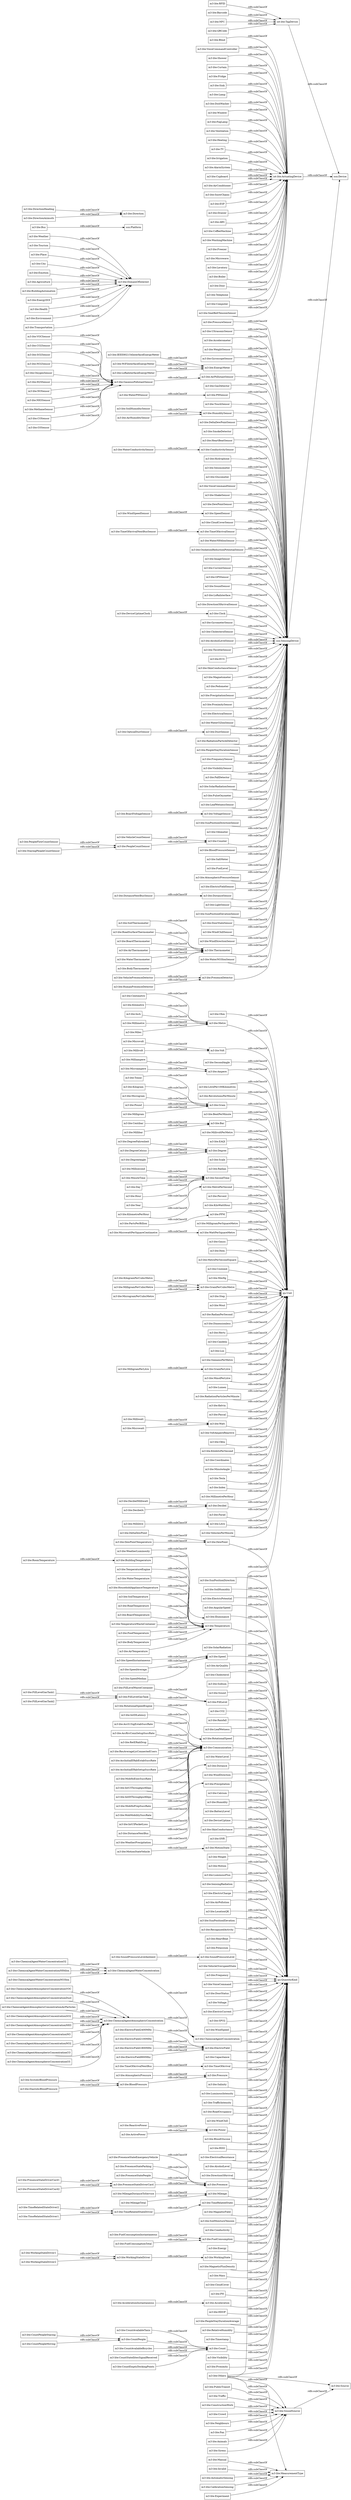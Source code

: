 digraph ar2dtool_diagram { 
rankdir=LR;
size="1000"
node [shape = rectangle, color="black"]; "m3-lite:Dimensionless" "m3-lite:DeltaDewPoint" "m3-lite:Manual" "m3-lite:KilogramPerCubicMetre" "m3-lite:Hertz" "m3-lite:LocationQK" "m3-lite:SunPositionElevation" "m3-lite:PressureSensor" "m3-lite:RecognizedActivity" "m3-lite:Candela" "m3-lite:ThrottleSensor" "m3-lite:DegreeFahrenheit" "m3-lite:Lux" "m3-lite:HeartBeat" "m3-lite:SiemensPerMetre" "m3-lite:IEEE802154InterfaceEnergyMeter" "m3-lite:Potassium" "m3-lite:ECG" "m3-lite:AlarmSystem" "m3-lite:Cupboard" "m3-lite:QRCode" "m3-lite:ChemicalAgentAtmosphericConcentrationNO" "m3-lite:Weather" "m3-lite:SkinConductanceSensor" "m3-lite:FillLevelGasTank2" "m3-lite:Millisecond" "m3-lite:GramPerLitre" "m3-lite:DewPointTemperature" "m3-lite:CountAvailableTaxis" "m3-lite:ChemicalAgentAtmosphericConcentrationNO2" "m3-lite:Microvolt" "m3-lite:SoundPressureLevel" "m3-lite:AirConditioner" "m3-lite:VehicleOverspeedState" "m3-lite:Magnetometer" "m3-lite:Frequency" "m3-lite:VoiceCommand" "m3-lite:DoorStatus" "m3-lite:PeopleCountSensor" "m3-lite:Voltage" "m3-lite:Pedometer" "m3-lite:FuelConsumptionTotal" "m3-lite:Millilitre" "m3-lite:PrecipitationSensor" "m3-lite:SO2Sensor" "m3-lite:NO2Sensor" "m3-lite:ProximitySensor" "m3-lite:ElectricalSensor" "m3-lite:WaterO2IonSensor" "m3-lite:MmolPerLitre" "m3-lite:ElectricCurrent" "m3-lite:MilligramPerCubicMetre" "m3-lite:DustSensor" "m3-lite:SPO2" "m3-lite:FillLevelGasTank1" "m3-lite:RadiationParticleDetector" "m3-lite:Tourism" "m3-lite:Lumen" "m3-lite:WindSpeed" "m3-lite:PeopleStayDurationSensor" "m3-lite:SystolicBloodPressure" "ssn:SensingDevice" "m3-lite:SnowChains" "m3-lite:ChemicalAgentConcentration" "m3-lite:WorkingStateDriver1" "m3-lite:ElectricField" "m3-lite:FrequencySensor" "m3-lite:CountPeople" "m3-lite:RadiationParticlesPerMinute" "m3-lite:GaseousPollutantSensor" "ssn:Platform" "m3-lite:Capacitance" "m3-lite:Invalid" "m3-lite:OxygenSensor" "m3-lite:TimeOfArrival" "m3-lite:Pressure" "m3-lite:VisibilitySensor" "m3-lite:Kelvin" "m3-lite:Pascal" "m3-lite:H2SSensor" "m3-lite:Salinity" "m3-lite:DecibelA" "m3-lite:SpeedInstantaneous" "m3-lite:MinuteTime" "m3-lite:FallDetector" "m3-lite:Watt" "m3-lite:LuminousIntensity" "m3-lite:SolarRadiationSensor" "m3-lite:TrafficIntensity" "m3-lite:VoltAmpereReactive" "m3-lite:AccS1SigEstabSuccRate" "m3-lite:Fan" "m3-lite:Okta" "m3-lite:HouseholdApplianceTemperature" "m3-lite:RoadOccupancy" "m3-lite:Centibar" "m3-lite:Tonne" "m3-lite:WindChill" "m3-lite:Power" "m3-lite:TimeRelatedStateDriver2" "m3-lite:Animals" "m3-lite:MilligramPerLitre" "m3-lite:PulseOxymeter" "m3-lite:DirectionHeading" "m3-lite:BloodGlucose" "m3-lite:SoilTemperature" "m3-lite:Milliampere" "m3-lite:NOSensor" "m3-lite:RSSI" "m3-lite:Place" "m3-lite:FillLevelWasteContainer" "m3-lite:MileageDistanceToService" "m3-lite:WeatherLuminosity" "m3-lite:RoadTemperature" "m3-lite:DirectionAzimuth" "m3-lite:KilobitsPerSecond" "m3-lite:Coordinates" "m3-lite:NH3Sensor" "m3-lite:ESP" "m3-lite:RFID" "m3-lite:LeafWetnessSensor" "m3-lite:MinuteAngle" "m3-lite:SoilHumiditySensor" "m3-lite:Drawer" "m3-lite:Tesla" "m3-lite:Kilogram" "m3-lite:VoltageSensor" "m3-lite:ElectricalResistance" "m3-lite:SunPositionDirectionSensor" "m3-lite:PresenceStateEmergencyVehicle" "m3-lite:Barcode" "ssn:Device" "m3-lite:AlcoholLevel" "iot-lite:TagDevice" "m3-lite:Odometer" "m3-lite:MicrowattPerSquareCentimetre" "m3-lite:Counter" "m3-lite:BloodPressureSensor" "m3-lite:SaltMeter" "m3-lite:ABS" "m3-lite:CoffeeMachine" "m3-lite:PeopleFlowCountSensor" "m3-lite:DirectionOfArrival" "m3-lite:Centimetre" "m3-lite:Presence" "m3-lite:MethaneSensor" "m3-lite:Microgram" "m3-lite:AtmosphericPressure" "m3-lite:StayingPeopleCountSensor" "m3-lite:BoardTemperature" "m3-lite:FuelLevel" "m3-lite:PresenceStateDriverCard1" "m3-lite:Mileage" "m3-lite:AccRrcConnSetupSuccRate" "m3-lite:CountPeopleStaying" "m3-lite:Index" "m3-lite:CountAvailableBicycles" "m3-lite:AtmosphericPressureSensor" "m3-lite:Sirens" "m3-lite:MillimetrePerHour" "qu:QuantityKind" "m3-lite:TimeRelatedState" "m3-lite:AirHumiditySensor" "m3-lite:SoundSource" "m3-lite:ElectricFieldSensor" "m3-lite:MagneticField" "m3-lite:Decibel" "m3-lite:SoilMoistureTension" "m3-lite:ReactivePower" "m3-lite:Milliwatt" "m3-lite:Conductivity" "m3-lite:COSensor" "m3-lite:DistanceSensor" "m3-lite:FuelConsumption" "m3-lite:City" "m3-lite:Energy" "m3-lite:RetERabDrop" "m3-lite:Farad" "m3-lite:Litre" "m3-lite:WorkingStateDriver" "m3-lite:WashingMachine" "m3-lite:KilometrePerHour" "m3-lite:PublicTransit" "m3-lite:LightSensor" "m3-lite:SunPositionElevationSensor" "m3-lite:DegreeCelsius" "m3-lite:DoorStateSensor" "m3-lite:WindChillSensor" "m3-lite:FuelConsumptionInstantaneous" "m3-lite:WindDirectionSensor" "m3-lite:Thermometer" "m3-lite:ResAverageLicConnectedUsers" "m3-lite:TimeRelatedStateDriver" "m3-lite:TemperatureWasteContainer" "m3-lite:AutomaticSensing" "m3-lite:Freezer" "m3-lite:WaterNO3IonSensor" "m3-lite:VehiclesPerMinute" "m3-lite:PresenceDetector" "m3-lite:WorkingState" "m3-lite:MagneticFluxDensity" "m3-lite:Mass" "m3-lite:CloudCover" "m3-lite:ChemicalAgentAtmosphericConcentrationCO" "m3-lite:Day" "m3-lite:Ohm" "m3-lite:Microampere" "m3-lite:Kilometre" "m3-lite:RoadSurfaceThermometer" "m3-lite:PH" "m3-lite:AccInitialERabEstabSuccRate" "m3-lite:Microwave" "m3-lite:MicrogramPerCubicMetre" "m3-lite:WaterConductivitySensor" "m3-lite:UltrasonicSensor" "m3-lite:Accelerometer" "m3-lite:Metre" "m3-lite:WeightSensor" "m3-lite:Volt" "m3-lite:SecondAngle" "m3-lite:Traffic" "m3-lite:BoardThermometer" "m3-lite:Acceleration" "m3-lite:ChemicalAgentWaterConcentrationNO3Ion" "m3-lite:Ampere" "m3-lite:Millivolt" "m3-lite:AccInitialERabSetupSuccRate" "m3-lite:RoomTemperature" "m3-lite:GyroscopeSensor" "m3-lite:HDOP" "m3-lite:PeopleStayDurationAverage" "m3-lite:Emotion" "m3-lite:DecibelMilliwatt" "iot-lite:ActuatingDevice" "m3-lite:RelativeHumidity" "m3-lite:FoodTemperature" "m3-lite:Timestamp" "m3-lite:LitrePer100Kilometres" "m3-lite:Count" "m3-lite:RevolutionsPerMinute" "m3-lite:EnergyMeter" "m3-lite:AirPollutantSensor" "m3-lite:Visibility" "m3-lite:Proximity" "m3-lite:GasDetector" "m3-lite:Gram" "m3-lite:BeatPerMinute" "m3-lite:ActivePower" "m3-lite:Microwatt" "m3-lite:MileageTotal" "m3-lite:Bar" "m3-lite:SpeedAverage" "m3-lite:TimeRelatedStateDriver1" "m3-lite:PHSensor" "m3-lite:HumanPresenceDetector" "m3-lite:MillivoltPerMetre" "m3-lite:TouchSensor" "m3-lite:AirThermometer" "m3-lite:EAQI" "m3-lite:Agriculture" "m3-lite:Lavatory" "m3-lite:HumiditySensor" "m3-lite:DewPoint" "m3-lite:Degree" "m3-lite:MobHoExecSuccRate" "m3-lite:ChemicalAgentAtmosphericConcentrationO3" "m3-lite:Inch" "m3-lite:VehiclePresenceDetector" "m3-lite:Scale" "m3-lite:Radian" "m3-lite:SunPositionDirection" "m3-lite:SoilHumidity" "m3-lite:ElectricPotential" "m3-lite:AngularSpeed" "m3-lite:BloodPressure" "m3-lite:O3Sensor" "m3-lite:Illuminance" "m3-lite:DeltaDewPointSensor" "m3-lite:DistanceNextBusSensor" "m3-lite:Temperature" "m3-lite:IntUlThroughputKbps" "m3-lite:Hour" "m3-lite:BuildingAutomation" "m3-lite:Bus" "m3-lite:ChemicalAgentAtmosphericConcentrationVOC" "m3-lite:SolarRadiation" "m3-lite:BodyTemperature" "m3-lite:Speed" "m3-lite:MotionStateVehicle" "m3-lite:TimeOfArrivalNextBus" "m3-lite:SecondTime" "m3-lite:ElectricField900Mhz" "m3-lite:AirQuality" "m3-lite:CountStatellitesSignalReceived" "m3-lite:Cholesterol" "m3-lite:PartsPerBillion" "m3-lite:WorkingStateDriver2" "m3-lite:OpticalDustSensor" "m3-lite:Boiler" "m3-lite:CountEmptyDockingPoints" "m3-lite:MetrePerSecond" "m3-lite:AirTemperature" "m3-lite:SmokeDetector" "m3-lite:DistanceNextBus" "m3-lite:Year" "m3-lite:ChemicalAgentAtmosphericConcentrationDust" "m3-lite:Pound" "m3-lite:NFC" "m3-lite:PresenceStateParking" "m3-lite:DiastolicBloodPressure" "m3-lite:EnergyDOI" "m3-lite:Sodium" "m3-lite:Door" "m3-lite:ChemicalAgentAtmosphericConcentrationAirParticles" "m3-lite:Sound" "m3-lite:BuildingTemperature" "m3-lite:FillLevel" "m3-lite:Percent" "m3-lite:Milligram" "m3-lite:ChemicalAgentAtmosphericConcentration" "m3-lite:CalibrationSensing" "m3-lite:CO2" "m3-lite:ChemicalAgentWaterConcentrationO2" "m3-lite:ConstructionWork" "m3-lite:Rainfall" "m3-lite:WaterThermometer" "m3-lite:Telephone" "m3-lite:Health" "m3-lite:Millimetre" "m3-lite:KiloWattHour" "m3-lite:LeafWetness" "m3-lite:HeartBeatSensor" "m3-lite:Miles" "m3-lite:Computer" "m3-lite:WiFiInterfaceEnergyMeter" "m3-lite:WeatherPrecipitation" "m3-lite:SpeedMedian" "m3-lite:Millibar" "m3-lite:ConductivitySensor" "m3-lite:SoundPressureLevelAmbient" "m3-lite:RotationalSpeed" "m3-lite:PPM" "m3-lite:Communication" "m3-lite:WaterLevel" "m3-lite:Distance" "m3-lite:Hydrophone" "m3-lite:Seismometer" "m3-lite:DeviceUptimeClock" "m3-lite:IntDlThroughputKbps" "m3-lite:WindDirection" "m3-lite:SeatBeltTensionSensor" "m3-lite:MilligramPerSquareMetre" "m3-lite:ElectricField2400MHz" "m3-lite:Blind" "m3-lite:Precipitation" "m3-lite:VoiceCommandController" "m3-lite:Experiment" "m3-lite:PresenceStatePeople" "m3-lite:WattPerSquareMetre" "m3-lite:Crowd" "m3-lite:Glucometer" "m3-lite:Environment" "m3-lite:Shower" "m3-lite:CountPeopleMoving" "m3-lite:Curtain" "m3-lite:ChemicalAgentAtmosphericConcentrationSO2" "m3-lite:ElectricField2100MHz" "m3-lite:Calcium" "m3-lite:WaterPHSensor" "m3-lite:VoiceCommandSensor" "m3-lite:DomainOfInterest" "m3-lite:ShakeSensor" "m3-lite:Gauss" "m3-lite:Fridge" "m3-lite:DewPointSensor" "m3-lite:Item" "m3-lite:AccelerationInstantaneous" "m3-lite:SpeedSensor" "m3-lite:DegreeAngle" "m3-lite:CloudCoverSensor" "m3-lite:Humidity" "m3-lite:WindSpeedSensor" "m3-lite:Sink" "m3-lite:MetrePerSecondSquare" "m3-lite:Neighbours" "m3-lite:Coulomb" "m3-lite:MeasurementType" "m3-lite:MobHoPrepSuccRate" "m3-lite:Direction" "m3-lite:TimeOfArrivalSensor" "m3-lite:MobMobilitySuccRate" "m3-lite:VehicleCountSensor" "m3-lite:BatteryLevel" "m3-lite:Lamp" "m3-lite:BodyThermometer" "m3-lite:IntUlPacketLoss" "m3-lite:SoilThermometer" "m3-lite:DishWasher" "m3-lite:PresenceStateDriverCard2" "m3-lite:DeviceUptime" "m3-lite:WaterNH4IonSensor" "m3-lite:ChemicalAgentAtmosphericConcentrationNH3" "m3-lite:SkinConductance" "m3-lite:TimeOfArrivalNextBusSensor" "m3-lite:Window" "m3-lite:OxidationReductionPotentialSensor" "m3-lite:ImageSensor" "m3-lite:VOCSensor" "m3-lite:CurrentSensor" "m3-lite:ChemicalAgentWaterConcentration" "m3-lite:FogLamp" "m3-lite:Transportation" "qu:Unit" "m3-lite:SNR" "m3-lite:MotionState" "m3-lite:GPSSensor" "m3-lite:Ventilation" "m3-lite:Weight" "m3-lite:MmHg" "m3-lite:Heating" "m3-lite:IntDlLatency" "m3-lite:BoardVoltageSensor" "m3-lite:Source" "m3-lite:ChemicalAgentWaterConcentrationNH4Ion" "m3-lite:Others" "m3-lite:GramPerCubicMetre" "m3-lite:SoundSensor" "m3-lite:LoRaInterface" "m3-lite:DirectionOfArrivalSensor" "m3-lite:Motion" "m3-lite:Clock" "m3-lite:LuminousFlux" "m3-lite:Step" "m3-lite:IonisingRadiation" "m3-lite:CO2Sensor" "m3-lite:ElectricField1800MHz" "m3-lite:Wout" "m3-lite:RotationalSpeedEngine" "m3-lite:TemperatureEngine" "m3-lite:PresenceStateDriverCard" "m3-lite:RadianPerSecond" "m3-lite:ElectricCharge" "m3-lite:GyrometerSensor" "m3-lite:CholesterolSensor" "m3-lite:AirPollution" "m3-lite:TV" "m3-lite:AlcoholLevelSensor" "m3-lite:LoRaInterfaceEnergyMeter" "m3-lite:WaterTemperature" "m3-lite:Irrigation" "m3-lite:FillLevelGasTank" ; /*classes style*/
	"m3-lite:Microgram" -> "m3-lite:Gram" [ label = "rdfs:subClassOf" ];
	"m3-lite:RSSI" -> "qu:QuantityKind" [ label = "rdfs:subClassOf" ];
	"m3-lite:Index" -> "qu:Unit" [ label = "rdfs:subClassOf" ];
	"m3-lite:CountPeople" -> "m3-lite:Count" [ label = "rdfs:subClassOf" ];
	"m3-lite:DecibelMilliwatt" -> "m3-lite:Decibel" [ label = "rdfs:subClassOf" ];
	"m3-lite:RoadOccupancy" -> "qu:QuantityKind" [ label = "rdfs:subClassOf" ];
	"m3-lite:PresenceStateParking" -> "m3-lite:Presence" [ label = "rdfs:subClassOf" ];
	"m3-lite:SecondTime" -> "qu:Unit" [ label = "rdfs:subClassOf" ];
	"m3-lite:ElectricCurrent" -> "qu:QuantityKind" [ label = "rdfs:subClassOf" ];
	"m3-lite:FillLevel" -> "qu:QuantityKind" [ label = "rdfs:subClassOf" ];
	"m3-lite:MinuteTime" -> "m3-lite:SecondTime" [ label = "rdfs:subClassOf" ];
	"m3-lite:SunPositionDirectionSensor" -> "ssn:SensingDevice" [ label = "rdfs:subClassOf" ];
	"m3-lite:KilogramPerCubicMetre" -> "m3-lite:GramPerCubicMetre" [ label = "rdfs:subClassOf" ];
	"m3-lite:FoodTemperature" -> "m3-lite:Temperature" [ label = "rdfs:subClassOf" ];
	"m3-lite:Scale" -> "qu:Unit" [ label = "rdfs:subClassOf" ];
	"m3-lite:TimeRelatedStateDriver1" -> "m3-lite:TimeRelatedStateDriver" [ label = "rdfs:subClassOf" ];
	"m3-lite:DistanceNextBus" -> "m3-lite:Distance" [ label = "rdfs:subClassOf" ];
	"m3-lite:GyroscopeSensor" -> "ssn:SensingDevice" [ label = "rdfs:subClassOf" ];
	"m3-lite:PresenceStateEmergencyVehicle" -> "m3-lite:Presence" [ label = "rdfs:subClassOf" ];
	"m3-lite:MmHg" -> "qu:Unit" [ label = "rdfs:subClassOf" ];
	"m3-lite:PeopleFlowCountSensor" -> "m3-lite:PeopleCountSensor" [ label = "rdfs:subClassOf" ];
	"m3-lite:Microwave" -> "iot-lite:ActuatingDevice" [ label = "rdfs:subClassOf" ];
	"m3-lite:Environment" -> "m3-lite:DomainOfInterest" [ label = "rdfs:subClassOf" ];
	"m3-lite:Telephone" -> "iot-lite:ActuatingDevice" [ label = "rdfs:subClassOf" ];
	"m3-lite:LoRaInterfaceEnergyMeter" -> "m3-lite:EnergyMeter" [ label = "rdfs:subClassOf" ];
	"m3-lite:ChemicalAgentWaterConcentration" -> "m3-lite:ChemicalAgentConcentration" [ label = "rdfs:subClassOf" ];
	"m3-lite:VoiceCommandSensor" -> "ssn:SensingDevice" [ label = "rdfs:subClassOf" ];
	"m3-lite:TimeRelatedStateDriver" -> "m3-lite:TimeRelatedState" [ label = "rdfs:subClassOf" ];
	"m3-lite:Cupboard" -> "iot-lite:ActuatingDevice" [ label = "rdfs:subClassOf" ];
	"m3-lite:WindChill" -> "qu:QuantityKind" [ label = "rdfs:subClassOf" ];
	"m3-lite:MilligramPerSquareMetre" -> "qu:Unit" [ label = "rdfs:subClassOf" ];
	"m3-lite:Blind" -> "iot-lite:ActuatingDevice" [ label = "rdfs:subClassOf" ];
	"m3-lite:ChemicalAgentWaterConcentrationO2" -> "m3-lite:ChemicalAgentWaterConcentration" [ label = "rdfs:subClassOf" ];
	"m3-lite:TemperatureWasteContainer" -> "m3-lite:Temperature" [ label = "rdfs:subClassOf" ];
	"m3-lite:Sodium" -> "qu:QuantityKind" [ label = "rdfs:subClassOf" ];
	"m3-lite:LocationQK" -> "qu:QuantityKind" [ label = "rdfs:subClassOf" ];
	"m3-lite:CalibrationSensing" -> "m3-lite:MeasurementType" [ label = "rdfs:subClassOf" ];
	"m3-lite:Percent" -> "qu:Unit" [ label = "rdfs:subClassOf" ];
	"m3-lite:Barcode" -> "iot-lite:TagDevice" [ label = "rdfs:subClassOf" ];
	"m3-lite:Degree" -> "qu:Unit" [ label = "rdfs:subClassOf" ];
	"m3-lite:CountEmptyDockingPoints" -> "m3-lite:Count" [ label = "rdfs:subClassOf" ];
	"m3-lite:Boiler" -> "iot-lite:ActuatingDevice" [ label = "rdfs:subClassOf" ];
	"m3-lite:TouchSensor" -> "ssn:SensingDevice" [ label = "rdfs:subClassOf" ];
	"m3-lite:SpeedMedian" -> "m3-lite:Speed" [ label = "rdfs:subClassOf" ];
	"m3-lite:Decibel" -> "qu:Unit" [ label = "rdfs:subClassOf" ];
	"m3-lite:ActivePower" -> "m3-lite:Power" [ label = "rdfs:subClassOf" ];
	"m3-lite:Hydrophone" -> "ssn:SensingDevice" [ label = "rdfs:subClassOf" ];
	"m3-lite:RadianPerSecond" -> "qu:Unit" [ label = "rdfs:subClassOf" ];
	"m3-lite:Coordinates" -> "qu:Unit" [ label = "rdfs:subClassOf" ];
	"m3-lite:AlcoholLevelSensor" -> "ssn:SensingDevice" [ label = "rdfs:subClassOf" ];
	"m3-lite:ChemicalAgentAtmosphericConcentrationNO" -> "m3-lite:ChemicalAgentAtmosphericConcentration" [ label = "rdfs:subClassOf" ];
	"m3-lite:DoorStateSensor" -> "ssn:SensingDevice" [ label = "rdfs:subClassOf" ];
	"m3-lite:CloudCoverSensor" -> "ssn:SensingDevice" [ label = "rdfs:subClassOf" ];
	"iot-lite:TagDevice" -> "ssn:Device" [ label = "rdfs:subClassOf" ];
	"m3-lite:Tourism" -> "m3-lite:DomainOfInterest" [ label = "rdfs:subClassOf" ];
	"m3-lite:Visibility" -> "qu:QuantityKind" [ label = "rdfs:subClassOf" ];
	"m3-lite:CholesterolSensor" -> "ssn:SensingDevice" [ label = "rdfs:subClassOf" ];
	"m3-lite:ElectricField2100MHz" -> "m3-lite:ElectricField" [ label = "rdfs:subClassOf" ];
	"m3-lite:LeafWetnessSensor" -> "ssn:SensingDevice" [ label = "rdfs:subClassOf" ];
	"m3-lite:Dimensionless" -> "qu:Unit" [ label = "rdfs:subClassOf" ];
	"m3-lite:MetrePerSecond" -> "qu:Unit" [ label = "rdfs:subClassOf" ];
	"m3-lite:Tesla" -> "qu:Unit" [ label = "rdfs:subClassOf" ];
	"m3-lite:Salinity" -> "qu:QuantityKind" [ label = "rdfs:subClassOf" ];
	"m3-lite:Milligram" -> "m3-lite:Gram" [ label = "rdfs:subClassOf" ];
	"m3-lite:LeafWetness" -> "qu:QuantityKind" [ label = "rdfs:subClassOf" ];
	"m3-lite:Potassium" -> "qu:QuantityKind" [ label = "rdfs:subClassOf" ];
	"m3-lite:VisibilitySensor" -> "ssn:SensingDevice" [ label = "rdfs:subClassOf" ];
	"m3-lite:PHSensor" -> "ssn:SensingDevice" [ label = "rdfs:subClassOf" ];
	"m3-lite:Power" -> "qu:QuantityKind" [ label = "rdfs:subClassOf" ];
	"m3-lite:ElectricalResistance" -> "qu:QuantityKind" [ label = "rdfs:subClassOf" ];
	"m3-lite:Shower" -> "iot-lite:ActuatingDevice" [ label = "rdfs:subClassOf" ];
	"m3-lite:Hertz" -> "qu:Unit" [ label = "rdfs:subClassOf" ];
	"m3-lite:GPSSensor" -> "ssn:SensingDevice" [ label = "rdfs:subClassOf" ];
	"m3-lite:Ventilation" -> "iot-lite:ActuatingDevice" [ label = "rdfs:subClassOf" ];
	"m3-lite:EnergyMeter" -> "ssn:SensingDevice" [ label = "rdfs:subClassOf" ];
	"m3-lite:HumanPresenceDetector" -> "m3-lite:PresenceDetector" [ label = "rdfs:subClassOf" ];
	"m3-lite:RevolutionsPerMinute" -> "qu:Unit" [ label = "rdfs:subClassOf" ];
	"m3-lite:SnowChains" -> "iot-lite:ActuatingDevice" [ label = "rdfs:subClassOf" ];
	"m3-lite:PresenceStateDriverCard" -> "m3-lite:Presence" [ label = "rdfs:subClassOf" ];
	"m3-lite:CountPeopleMoving" -> "m3-lite:CountPeople" [ label = "rdfs:subClassOf" ];
	"m3-lite:PresenceStateDriverCard2" -> "m3-lite:PresenceStateDriverCard" [ label = "rdfs:subClassOf" ];
	"m3-lite:AccelerationInstantaneous" -> "m3-lite:Acceleration" [ label = "rdfs:subClassOf" ];
	"m3-lite:WindDirectionSensor" -> "ssn:SensingDevice" [ label = "rdfs:subClassOf" ];
	"m3-lite:CurrentSensor" -> "ssn:SensingDevice" [ label = "rdfs:subClassOf" ];
	"m3-lite:Count" -> "qu:QuantityKind" [ label = "rdfs:subClassOf" ];
	"m3-lite:Inch" -> "m3-lite:Metre" [ label = "rdfs:subClassOf" ];
	"m3-lite:CO2" -> "qu:QuantityKind" [ label = "rdfs:subClassOf" ];
	"m3-lite:FillLevelGasTank" -> "m3-lite:FillLevel" [ label = "rdfs:subClassOf" ];
	"m3-lite:WorkingStateDriver" -> "m3-lite:WorkingState" [ label = "rdfs:subClassOf" ];
	"m3-lite:TimeRelatedStateDriver2" -> "m3-lite:TimeRelatedStateDriver" [ label = "rdfs:subClassOf" ];
	"m3-lite:VoltAmpereReactive" -> "qu:Unit" [ label = "rdfs:subClassOf" ];
	"m3-lite:Kelvin" -> "qu:Unit" [ label = "rdfs:subClassOf" ];
	"m3-lite:Pedometer" -> "ssn:SensingDevice" [ label = "rdfs:subClassOf" ];
	"m3-lite:ECG" -> "ssn:SensingDevice" [ label = "rdfs:subClassOf" ];
	"m3-lite:TimeOfArrival" -> "qu:QuantityKind" [ label = "rdfs:subClassOf" ];
	"m3-lite:COSensor" -> "m3-lite:GaseousPollutantSensor" [ label = "rdfs:subClassOf" ];
	"m3-lite:VoltageSensor" -> "ssn:SensingDevice" [ label = "rdfs:subClassOf" ];
	"m3-lite:Pascal" -> "qu:Unit" [ label = "rdfs:subClassOf" ];
	"m3-lite:PeopleStayDurationAverage" -> "qu:QuantityKind" [ label = "rdfs:subClassOf" ];
	"m3-lite:MobHoPrepSuccRate" -> "m3-lite:Communication" [ label = "rdfs:subClassOf" ];
	"m3-lite:Voltage" -> "qu:QuantityKind" [ label = "rdfs:subClassOf" ];
	"m3-lite:SPO2" -> "qu:QuantityKind" [ label = "rdfs:subClassOf" ];
	"m3-lite:CountPeopleStaying" -> "m3-lite:CountPeople" [ label = "rdfs:subClassOf" ];
	"m3-lite:TimeOfArrivalNextBus" -> "m3-lite:TimeOfArrival" [ label = "rdfs:subClassOf" ];
	"m3-lite:DewPointSensor" -> "ssn:SensingDevice" [ label = "rdfs:subClassOf" ];
	"m3-lite:Pressure" -> "qu:QuantityKind" [ label = "rdfs:subClassOf" ];
	"m3-lite:Crowd" -> "m3-lite:SoundSource" [ label = "rdfs:subClassOf" ];
	"m3-lite:Precipitation" -> "qu:QuantityKind" [ label = "rdfs:subClassOf" ];
	"m3-lite:AutomaticSensing" -> "m3-lite:MeasurementType" [ label = "rdfs:subClassOf" ];
	"m3-lite:AccS1SigEstabSuccRate" -> "m3-lite:Communication" [ label = "rdfs:subClassOf" ];
	"m3-lite:Ampere" -> "qu:Unit" [ label = "rdfs:subClassOf" ];
	"m3-lite:Millivolt" -> "m3-lite:Volt" [ label = "rdfs:subClassOf" ];
	"m3-lite:Bar" -> "qu:Unit" [ label = "rdfs:subClassOf" ];
	"m3-lite:VoiceCommand" -> "qu:QuantityKind" [ label = "rdfs:subClassOf" ];
	"m3-lite:DegreeFahrenheit" -> "m3-lite:Degree" [ label = "rdfs:subClassOf" ];
	"m3-lite:Accelerometer" -> "ssn:SensingDevice" [ label = "rdfs:subClassOf" ];
	"m3-lite:PPM" -> "qu:Unit" [ label = "rdfs:subClassOf" ];
	"m3-lite:FillLevelGasTank1" -> "m3-lite:FillLevelGasTank" [ label = "rdfs:subClassOf" ];
	"m3-lite:MillimetrePerHour" -> "qu:Unit" [ label = "rdfs:subClassOf" ];
	"m3-lite:LitrePer100Kilometres" -> "qu:Unit" [ label = "rdfs:subClassOf" ];
	"m3-lite:Sirens" -> "m3-lite:SoundSource" [ label = "rdfs:subClassOf" ];
	"m3-lite:Lamp" -> "iot-lite:ActuatingDevice" [ label = "rdfs:subClassOf" ];
	"m3-lite:LoRaInterface" -> "ssn:SensingDevice" [ label = "rdfs:subClassOf" ];
	"m3-lite:RelativeHumidity" -> "qu:QuantityKind" [ label = "rdfs:subClassOf" ];
	"m3-lite:EnergyDOI" -> "m3-lite:DomainOfInterest" [ label = "rdfs:subClassOf" ];
	"m3-lite:BloodPressureSensor" -> "ssn:SensingDevice" [ label = "rdfs:subClassOf" ];
	"m3-lite:Candela" -> "qu:Unit" [ label = "rdfs:subClassOf" ];
	"m3-lite:Frequency" -> "qu:QuantityKind" [ label = "rdfs:subClassOf" ];
	"m3-lite:SpeedAverage" -> "m3-lite:Speed" [ label = "rdfs:subClassOf" ];
	"m3-lite:VehicleOverspeedState" -> "qu:QuantityKind" [ label = "rdfs:subClassOf" ];
	"m3-lite:QRCode" -> "iot-lite:TagDevice" [ label = "rdfs:subClassOf" ];
	"m3-lite:ChemicalAgentAtmosphericConcentrationNH3" -> "m3-lite:ChemicalAgentAtmosphericConcentration" [ label = "rdfs:subClassOf" ];
	"m3-lite:DegreeAngle" -> "m3-lite:Degree" [ label = "rdfs:subClassOf" ];
	"m3-lite:KiloWattHour" -> "qu:Unit" [ label = "rdfs:subClassOf" ];
	"m3-lite:MagneticField" -> "qu:QuantityKind" [ label = "rdfs:subClassOf" ];
	"m3-lite:CloudCover" -> "qu:QuantityKind" [ label = "rdfs:subClassOf" ];
	"m3-lite:AlarmSystem" -> "iot-lite:ActuatingDevice" [ label = "rdfs:subClassOf" ];
	"m3-lite:ElectricFieldSensor" -> "ssn:SensingDevice" [ label = "rdfs:subClassOf" ];
	"m3-lite:VehiclePresenceDetector" -> "m3-lite:PresenceDetector" [ label = "rdfs:subClassOf" ];
	"m3-lite:FillLevelWasteContainer" -> "m3-lite:FillLevel" [ label = "rdfs:subClassOf" ];
	"m3-lite:UltrasonicSensor" -> "ssn:SensingDevice" [ label = "rdfs:subClassOf" ];
	"m3-lite:Neighbours" -> "m3-lite:SoundSource" [ label = "rdfs:subClassOf" ];
	"m3-lite:PresenceDetector" -> "ssn:SensingDevice" [ label = "rdfs:subClassOf" ];
	"m3-lite:Window" -> "iot-lite:ActuatingDevice" [ label = "rdfs:subClassOf" ];
	"m3-lite:AirHumiditySensor" -> "m3-lite:HumiditySensor" [ label = "rdfs:subClassOf" ];
	"m3-lite:AlcoholLevel" -> "qu:QuantityKind" [ label = "rdfs:subClassOf" ];
	"m3-lite:Glucometer" -> "ssn:SensingDevice" [ label = "rdfs:subClassOf" ];
	"m3-lite:Place" -> "m3-lite:DomainOfInterest" [ label = "rdfs:subClassOf" ];
	"m3-lite:Milliwatt" -> "m3-lite:Watt" [ label = "rdfs:subClassOf" ];
	"m3-lite:Clock" -> "ssn:SensingDevice" [ label = "rdfs:subClassOf" ];
	"m3-lite:SoundSource" -> "m3-lite:Source" [ label = "rdfs:subClassOf" ];
	"m3-lite:FuelConsumption" -> "qu:QuantityKind" [ label = "rdfs:subClassOf" ];
	"m3-lite:BoardVoltageSensor" -> "m3-lite:VoltageSensor" [ label = "rdfs:subClassOf" ];
	"m3-lite:AngularSpeed" -> "qu:QuantityKind" [ label = "rdfs:subClassOf" ];
	"m3-lite:IntDlThroughputKbps" -> "m3-lite:Communication" [ label = "rdfs:subClassOf" ];
	"m3-lite:SeatBeltTensionSensor" -> "iot-lite:ActuatingDevice" [ label = "rdfs:subClassOf" ];
	"m3-lite:ChemicalAgentAtmosphericConcentrationDust" -> "m3-lite:ChemicalAgentAtmosphericConcentration" [ label = "rdfs:subClassOf" ];
	"m3-lite:WorkingStateDriver1" -> "m3-lite:WorkingStateDriver" [ label = "rdfs:subClassOf" ];
	"m3-lite:BatteryLevel" -> "qu:QuantityKind" [ label = "rdfs:subClassOf" ];
	"m3-lite:Microvolt" -> "m3-lite:Volt" [ label = "rdfs:subClassOf" ];
	"m3-lite:Speed" -> "qu:QuantityKind" [ label = "rdfs:subClassOf" ];
	"m3-lite:VehicleCountSensor" -> "m3-lite:Counter" [ label = "rdfs:subClassOf" ];
	"m3-lite:Lux" -> "qu:Unit" [ label = "rdfs:subClassOf" ];
	"m3-lite:MotionState" -> "qu:QuantityKind" [ label = "rdfs:subClassOf" ];
	"m3-lite:DirectionHeading" -> "m3-lite:Direction" [ label = "rdfs:subClassOf" ];
	"m3-lite:TimeOfArrivalSensor" -> "ssn:SensingDevice" [ label = "rdfs:subClassOf" ];
	"m3-lite:Lumen" -> "qu:Unit" [ label = "rdfs:subClassOf" ];
	"m3-lite:GramPerCubicMetre" -> "qu:Unit" [ label = "rdfs:subClassOf" ];
	"m3-lite:OxygenSensor" -> "m3-lite:GaseousPollutantSensor" [ label = "rdfs:subClassOf" ];
	"m3-lite:Millimetre" -> "m3-lite:Metre" [ label = "rdfs:subClassOf" ];
	"m3-lite:DeviceUptimeClock" -> "m3-lite:Clock" [ label = "rdfs:subClassOf" ];
	"m3-lite:Pound" -> "m3-lite:Gram" [ label = "rdfs:subClassOf" ];
	"m3-lite:CountAvailableBicycles" -> "m3-lite:Count" [ label = "rdfs:subClassOf" ];
	"m3-lite:MileageTotal" -> "m3-lite:Mileage" [ label = "rdfs:subClassOf" ];
	"m3-lite:Others" -> "m3-lite:Source" [ label = "rdfs:subClassOf" ];
	"m3-lite:Others" -> "m3-lite:SoundSource" [ label = "rdfs:subClassOf" ];
	"m3-lite:Others" -> "m3-lite:MeasurementType" [ label = "rdfs:subClassOf" ];
	"m3-lite:Others" -> "qu:Unit" [ label = "rdfs:subClassOf" ];
	"m3-lite:Others" -> "qu:QuantityKind" [ label = "rdfs:subClassOf" ];
	"m3-lite:SO2Sensor" -> "m3-lite:GaseousPollutantSensor" [ label = "rdfs:subClassOf" ];
	"m3-lite:SpeedSensor" -> "ssn:SensingDevice" [ label = "rdfs:subClassOf" ];
	"m3-lite:WeatherPrecipitation" -> "m3-lite:Precipitation" [ label = "rdfs:subClassOf" ];
	"m3-lite:NO2Sensor" -> "m3-lite:GaseousPollutantSensor" [ label = "rdfs:subClassOf" ];
	"m3-lite:Curtain" -> "iot-lite:ActuatingDevice" [ label = "rdfs:subClassOf" ];
	"m3-lite:NOSensor" -> "m3-lite:GaseousPollutantSensor" [ label = "rdfs:subClassOf" ];
	"m3-lite:RoadSurfaceThermometer" -> "m3-lite:Thermometer" [ label = "rdfs:subClassOf" ];
	"m3-lite:Kilometre" -> "m3-lite:Metre" [ label = "rdfs:subClassOf" ];
	"m3-lite:LightSensor" -> "ssn:SensingDevice" [ label = "rdfs:subClassOf" ];
	"m3-lite:IntUlThroughputKbps" -> "m3-lite:Communication" [ label = "rdfs:subClassOf" ];
	"m3-lite:Gram" -> "qu:Unit" [ label = "rdfs:subClassOf" ];
	"m3-lite:MobMobilitySuccRate" -> "m3-lite:Communication" [ label = "rdfs:subClassOf" ];
	"m3-lite:RadiationParticlesPerMinute" -> "qu:Unit" [ label = "rdfs:subClassOf" ];
	"m3-lite:Centibar" -> "m3-lite:Bar" [ label = "rdfs:subClassOf" ];
	"m3-lite:EAQI" -> "qu:Unit" [ label = "rdfs:subClassOf" ];
	"m3-lite:ABS" -> "iot-lite:ActuatingDevice" [ label = "rdfs:subClassOf" ];
	"m3-lite:WaterO2IonSensor" -> "ssn:SensingDevice" [ label = "rdfs:subClassOf" ];
	"m3-lite:FillLevelGasTank2" -> "m3-lite:FillLevelGasTank" [ label = "rdfs:subClassOf" ];
	"m3-lite:Microwatt" -> "m3-lite:Watt" [ label = "rdfs:subClassOf" ];
	"m3-lite:ReactivePower" -> "m3-lite:Power" [ label = "rdfs:subClassOf" ];
	"m3-lite:RetERabDrop" -> "m3-lite:Communication" [ label = "rdfs:subClassOf" ];
	"m3-lite:TimeOfArrivalNextBusSensor" -> "m3-lite:TimeOfArrivalSensor" [ label = "rdfs:subClassOf" ];
	"m3-lite:Motion" -> "qu:QuantityKind" [ label = "rdfs:subClassOf" ];
	"m3-lite:ChemicalAgentAtmosphericConcentrationVOC" -> "m3-lite:ChemicalAgentAtmosphericConcentration" [ label = "rdfs:subClassOf" ];
	"m3-lite:VehiclesPerMinute" -> "qu:Unit" [ label = "rdfs:subClassOf" ];
	"m3-lite:DistanceSensor" -> "ssn:SensingDevice" [ label = "rdfs:subClassOf" ];
	"m3-lite:MillivoltPerMetre" -> "qu:Unit" [ label = "rdfs:subClassOf" ];
	"m3-lite:AirConditioner" -> "iot-lite:ActuatingDevice" [ label = "rdfs:subClassOf" ];
	"m3-lite:Ohm" -> "qu:Unit" [ label = "rdfs:subClassOf" ];
	"m3-lite:Calcium" -> "qu:QuantityKind" [ label = "rdfs:subClassOf" ];
	"m3-lite:Door" -> "iot-lite:ActuatingDevice" [ label = "rdfs:subClassOf" ];
	"m3-lite:CO2Sensor" -> "m3-lite:GaseousPollutantSensor" [ label = "rdfs:subClassOf" ];
	"m3-lite:BuildingTemperature" -> "m3-lite:Temperature" [ label = "rdfs:subClassOf" ];
	"m3-lite:SoundPressureLevelAmbient" -> "m3-lite:SoundPressureLevel" [ label = "rdfs:subClassOf" ];
	"m3-lite:WattPerSquareMetre" -> "qu:Unit" [ label = "rdfs:subClassOf" ];
	"m3-lite:Weather" -> "m3-lite:DomainOfInterest" [ label = "rdfs:subClassOf" ];
	"m3-lite:ESP" -> "iot-lite:ActuatingDevice" [ label = "rdfs:subClassOf" ];
	"m3-lite:ChemicalAgentAtmosphericConcentration" -> "m3-lite:ChemicalAgentConcentration" [ label = "rdfs:subClassOf" ];
	"m3-lite:FuelLevel" -> "ssn:SensingDevice" [ label = "rdfs:subClassOf" ];
	"m3-lite:ElectricField900Mhz" -> "m3-lite:ElectricField" [ label = "rdfs:subClassOf" ];
	"m3-lite:VoiceCommandController" -> "iot-lite:ActuatingDevice" [ label = "rdfs:subClassOf" ];
	"m3-lite:GramPerLitre" -> "qu:Unit" [ label = "rdfs:subClassOf" ];
	"m3-lite:Kilogram" -> "m3-lite:Gram" [ label = "rdfs:subClassOf" ];
	"m3-lite:WindDirection" -> "qu:QuantityKind" [ label = "rdfs:subClassOf" ];
	"m3-lite:MmolPerLitre" -> "qu:Unit" [ label = "rdfs:subClassOf" ];
	"m3-lite:AirPollutantSensor" -> "ssn:SensingDevice" [ label = "rdfs:subClassOf" ];
	"m3-lite:PeopleCountSensor" -> "m3-lite:Counter" [ label = "rdfs:subClassOf" ];
	"m3-lite:WeightSensor" -> "ssn:SensingDevice" [ label = "rdfs:subClassOf" ];
	"m3-lite:DustSensor" -> "ssn:SensingDevice" [ label = "rdfs:subClassOf" ];
	"m3-lite:CoffeeMachine" -> "iot-lite:ActuatingDevice" [ label = "rdfs:subClassOf" ];
	"m3-lite:Fridge" -> "iot-lite:ActuatingDevice" [ label = "rdfs:subClassOf" ];
	"m3-lite:ThrottleSensor" -> "ssn:SensingDevice" [ label = "rdfs:subClassOf" ];
	"m3-lite:Timestamp" -> "qu:QuantityKind" [ label = "rdfs:subClassOf" ];
	"m3-lite:Acceleration" -> "qu:QuantityKind" [ label = "rdfs:subClassOf" ];
	"m3-lite:Miles" -> "m3-lite:Metre" [ label = "rdfs:subClassOf" ];
	"m3-lite:WindSpeedSensor" -> "m3-lite:SpeedSensor" [ label = "rdfs:subClassOf" ];
	"m3-lite:DirectionOfArrivalSensor" -> "ssn:SensingDevice" [ label = "rdfs:subClassOf" ];
	"m3-lite:Farad" -> "qu:Unit" [ label = "rdfs:subClassOf" ];
	"m3-lite:WaterLevel" -> "qu:QuantityKind" [ label = "rdfs:subClassOf" ];
	"m3-lite:PresenceStatePeople" -> "m3-lite:Presence" [ label = "rdfs:subClassOf" ];
	"m3-lite:Lavatory" -> "iot-lite:ActuatingDevice" [ label = "rdfs:subClassOf" ];
	"m3-lite:HeartBeat" -> "qu:QuantityKind" [ label = "rdfs:subClassOf" ];
	"m3-lite:Invalid" -> "m3-lite:MeasurementType" [ label = "rdfs:subClassOf" ];
	"m3-lite:KilobitsPerSecond" -> "qu:Unit" [ label = "rdfs:subClassOf" ];
	"m3-lite:WorkingStateDriver2" -> "m3-lite:WorkingStateDriver" [ label = "rdfs:subClassOf" ];
	"m3-lite:DewPoint" -> "qu:QuantityKind" [ label = "rdfs:subClassOf" ];
	"m3-lite:AtmosphericPressureSensor" -> "ssn:SensingDevice" [ label = "rdfs:subClassOf" ];
	"m3-lite:PH" -> "qu:QuantityKind" [ label = "rdfs:subClassOf" ];
	"m3-lite:Drawer" -> "iot-lite:ActuatingDevice" [ label = "rdfs:subClassOf" ];
	"m3-lite:DegreeCelsius" -> "m3-lite:Degree" [ label = "rdfs:subClassOf" ];
	"m3-lite:SoilHumidity" -> "qu:QuantityKind" [ label = "rdfs:subClassOf" ];
	"m3-lite:AirTemperature" -> "m3-lite:Temperature" [ label = "rdfs:subClassOf" ];
	"m3-lite:Presence" -> "qu:QuantityKind" [ label = "rdfs:subClassOf" ];
	"m3-lite:RoomTemperature" -> "m3-lite:BuildingTemperature" [ label = "rdfs:subClassOf" ];
	"m3-lite:GaseousPollutantSensor" -> "m3-lite:AirPollutantSensor" [ label = "rdfs:subClassOf" ];
	"m3-lite:DiastolicBloodPressure" -> "m3-lite:BloodPressure" [ label = "rdfs:subClassOf" ];
	"m3-lite:Coulomb" -> "qu:Unit" [ label = "rdfs:subClassOf" ];
	"m3-lite:MotionStateVehicle" -> "m3-lite:MotionState" [ label = "rdfs:subClassOf" ];
	"m3-lite:RotationalSpeedEngine" -> "m3-lite:RotationalSpeed" [ label = "rdfs:subClassOf" ];
	"m3-lite:HDOP" -> "qu:QuantityKind" [ label = "rdfs:subClassOf" ];
	"m3-lite:SNR" -> "qu:QuantityKind" [ label = "rdfs:subClassOf" ];
	"m3-lite:Irrigation" -> "iot-lite:ActuatingDevice" [ label = "rdfs:subClassOf" ];
	"m3-lite:HouseholdApplianceTemperature" -> "m3-lite:Temperature" [ label = "rdfs:subClassOf" ];
	"m3-lite:ChemicalAgentWaterConcentrationNO3Ion" -> "m3-lite:ChemicalAgentWaterConcentration" [ label = "rdfs:subClassOf" ];
	"m3-lite:OxidationReductionPotentialSensor" -> "ssn:SensingDevice" [ label = "rdfs:subClassOf" ];
	"m3-lite:Litre" -> "qu:Unit" [ label = "rdfs:subClassOf" ];
	"m3-lite:SaltMeter" -> "ssn:SensingDevice" [ label = "rdfs:subClassOf" ];
	"m3-lite:ChemicalAgentAtmosphericConcentrationAirParticles" -> "m3-lite:ChemicalAgentAtmosphericConcentration" [ label = "rdfs:subClassOf" ];
	"m3-lite:Weight" -> "qu:QuantityKind" [ label = "rdfs:subClassOf" ];
	"m3-lite:BloodGlucose" -> "qu:QuantityKind" [ label = "rdfs:subClassOf" ];
	"m3-lite:Sink" -> "iot-lite:ActuatingDevice" [ label = "rdfs:subClassOf" ];
	"m3-lite:Experiment" -> "m3-lite:MeasurementType" [ label = "rdfs:subClassOf" ];
	"m3-lite:H2SSensor" -> "m3-lite:GaseousPollutantSensor" [ label = "rdfs:subClassOf" ];
	"m3-lite:VOCSensor" -> "m3-lite:GaseousPollutantSensor" [ label = "rdfs:subClassOf" ];
	"m3-lite:WeatherLuminosity" -> "m3-lite:Illuminance" [ label = "rdfs:subClassOf" ];
	"m3-lite:Wout" -> "qu:Unit" [ label = "rdfs:subClassOf" ];
	"m3-lite:RadiationParticleDetector" -> "ssn:SensingDevice" [ label = "rdfs:subClassOf" ];
	"m3-lite:DecibelA" -> "m3-lite:Decibel" [ label = "rdfs:subClassOf" ];
	"m3-lite:AirThermometer" -> "m3-lite:Thermometer" [ label = "rdfs:subClassOf" ];
	"m3-lite:FrequencySensor" -> "ssn:SensingDevice" [ label = "rdfs:subClassOf" ];
	"m3-lite:OpticalDustSensor" -> "m3-lite:DustSensor" [ label = "rdfs:subClassOf" ];
	"m3-lite:AirQuality" -> "qu:QuantityKind" [ label = "rdfs:subClassOf" ];
	"m3-lite:Agriculture" -> "m3-lite:DomainOfInterest" [ label = "rdfs:subClassOf" ];
	"m3-lite:Temperature" -> "qu:QuantityKind" [ label = "rdfs:subClassOf" ];
	"m3-lite:Okta" -> "qu:Unit" [ label = "rdfs:subClassOf" ];
	"m3-lite:ElectricalSensor" -> "ssn:SensingDevice" [ label = "rdfs:subClassOf" ];
	"m3-lite:ChemicalAgentAtmosphericConcentrationSO2" -> "m3-lite:ChemicalAgentAtmosphericConcentration" [ label = "rdfs:subClassOf" ];
	"m3-lite:AccInitialERabEstabSuccRate" -> "m3-lite:Communication" [ label = "rdfs:subClassOf" ];
	"m3-lite:SkinConductanceSensor" -> "ssn:SensingDevice" [ label = "rdfs:subClassOf" ];
	"m3-lite:O3Sensor" -> "m3-lite:GaseousPollutantSensor" [ label = "rdfs:subClassOf" ];
	"m3-lite:Transportation" -> "m3-lite:DomainOfInterest" [ label = "rdfs:subClassOf" ];
	"m3-lite:ChemicalAgentAtmosphericConcentrationO3" -> "m3-lite:ChemicalAgentAtmosphericConcentration" [ label = "rdfs:subClassOf" ];
	"m3-lite:SystolicBloodPressure" -> "m3-lite:BloodPressure" [ label = "rdfs:subClassOf" ];
	"m3-lite:Odometer" -> "ssn:SensingDevice" [ label = "rdfs:subClassOf" ];
	"m3-lite:NFC" -> "iot-lite:TagDevice" [ label = "rdfs:subClassOf" ];
	"m3-lite:AirPollution" -> "qu:QuantityKind" [ label = "rdfs:subClassOf" ];
	"m3-lite:Milliampere" -> "m3-lite:Ampere" [ label = "rdfs:subClassOf" ];
	"m3-lite:TrafficIntensity" -> "qu:QuantityKind" [ label = "rdfs:subClassOf" ];
	"m3-lite:SoilHumiditySensor" -> "m3-lite:HumiditySensor" [ label = "rdfs:subClassOf" ];
	"m3-lite:GasDetector" -> "ssn:SensingDevice" [ label = "rdfs:subClassOf" ];
	"m3-lite:HeartBeatSensor" -> "ssn:SensingDevice" [ label = "rdfs:subClassOf" ];
	"m3-lite:SpeedInstantaneous" -> "m3-lite:Speed" [ label = "rdfs:subClassOf" ];
	"m3-lite:Heating" -> "iot-lite:ActuatingDevice" [ label = "rdfs:subClassOf" ];
	"m3-lite:Millibar" -> "m3-lite:Bar" [ label = "rdfs:subClassOf" ];
	"m3-lite:Mileage" -> "qu:QuantityKind" [ label = "rdfs:subClassOf" ];
	"m3-lite:Computer" -> "iot-lite:ActuatingDevice" [ label = "rdfs:subClassOf" ];
	"m3-lite:DishWasher" -> "iot-lite:ActuatingDevice" [ label = "rdfs:subClassOf" ];
	"m3-lite:Thermometer" -> "ssn:SensingDevice" [ label = "rdfs:subClassOf" ];
	"m3-lite:WorkingState" -> "qu:QuantityKind" [ label = "rdfs:subClassOf" ];
	"m3-lite:Day" -> "m3-lite:SecondTime" [ label = "rdfs:subClassOf" ];
	"m3-lite:Counter" -> "ssn:SensingDevice" [ label = "rdfs:subClassOf" ];
	"m3-lite:Energy" -> "qu:QuantityKind" [ label = "rdfs:subClassOf" ];
	"m3-lite:ResAverageLicConnectedUsers" -> "m3-lite:Communication" [ label = "rdfs:subClassOf" ];
	"m3-lite:WaterTemperature" -> "m3-lite:Temperature" [ label = "rdfs:subClassOf" ];
	"m3-lite:Capacitance" -> "qu:QuantityKind" [ label = "rdfs:subClassOf" ];
	"m3-lite:Animals" -> "m3-lite:SoundSource" [ label = "rdfs:subClassOf" ];
	"m3-lite:DeltaDewPointSensor" -> "ssn:SensingDevice" [ label = "rdfs:subClassOf" ];
	"m3-lite:SoilTemperature" -> "m3-lite:Temperature" [ label = "rdfs:subClassOf" ];
	"m3-lite:Bus" -> "ssn:Platform" [ label = "rdfs:subClassOf" ];
	"m3-lite:SoundSensor" -> "ssn:SensingDevice" [ label = "rdfs:subClassOf" ];
	"m3-lite:ChemicalAgentConcentration" -> "qu:QuantityKind" [ label = "rdfs:subClassOf" ];
	"m3-lite:LuminousFlux" -> "qu:QuantityKind" [ label = "rdfs:subClassOf" ];
	"m3-lite:SolarRadiationSensor" -> "ssn:SensingDevice" [ label = "rdfs:subClassOf" ];
	"m3-lite:Hour" -> "m3-lite:SecondTime" [ label = "rdfs:subClassOf" ];
	"m3-lite:ProximitySensor" -> "ssn:SensingDevice" [ label = "rdfs:subClassOf" ];
	"m3-lite:WaterConductivitySensor" -> "m3-lite:ConductivitySensor" [ label = "rdfs:subClassOf" ];
	"m3-lite:MicrogramPerCubicMetre" -> "m3-lite:GramPerCubicMetre" [ label = "rdfs:subClassOf" ];
	"m3-lite:ConstructionWork" -> "m3-lite:SoundSource" [ label = "rdfs:subClassOf" ];
	"m3-lite:Sound" -> "qu:QuantityKind" [ label = "rdfs:subClassOf" ];
	"m3-lite:SoilMoistureTension" -> "qu:QuantityKind" [ label = "rdfs:subClassOf" ];
	"m3-lite:ShakeSensor" -> "ssn:SensingDevice" [ label = "rdfs:subClassOf" ];
	"m3-lite:FuelConsumptionInstantaneous" -> "m3-lite:FuelConsumption" [ label = "rdfs:subClassOf" ];
	"m3-lite:ConductivitySensor" -> "ssn:SensingDevice" [ label = "rdfs:subClassOf" ];
	"m3-lite:Tonne" -> "m3-lite:Gram" [ label = "rdfs:subClassOf" ];
	"m3-lite:AccInitialERabSetupSuccRate" -> "m3-lite:Communication" [ label = "rdfs:subClassOf" ];
	"m3-lite:GyrometerSensor" -> "ssn:SensingDevice" [ label = "rdfs:subClassOf" ];
	"m3-lite:WaterThermometer" -> "m3-lite:Thermometer" [ label = "rdfs:subClassOf" ];
	"m3-lite:NH3Sensor" -> "m3-lite:GaseousPollutantSensor" [ label = "rdfs:subClassOf" ];
	"m3-lite:ChemicalAgentAtmosphericConcentrationNO2" -> "m3-lite:ChemicalAgentAtmosphericConcentration" [ label = "rdfs:subClassOf" ];
	"m3-lite:TV" -> "iot-lite:ActuatingDevice" [ label = "rdfs:subClassOf" ];
	"m3-lite:Cholesterol" -> "qu:QuantityKind" [ label = "rdfs:subClassOf" ];
	"m3-lite:BuildingAutomation" -> "m3-lite:DomainOfInterest" [ label = "rdfs:subClassOf" ];
	"m3-lite:PulseOxymeter" -> "ssn:SensingDevice" [ label = "rdfs:subClassOf" ];
	"m3-lite:SoilThermometer" -> "m3-lite:Thermometer" [ label = "rdfs:subClassOf" ];
	"m3-lite:WaterNO3IonSensor" -> "ssn:SensingDevice" [ label = "rdfs:subClassOf" ];
	"m3-lite:WaterNH4IonSensor" -> "ssn:SensingDevice" [ label = "rdfs:subClassOf" ];
	"m3-lite:TimeRelatedState" -> "qu:QuantityKind" [ label = "rdfs:subClassOf" ];
	"m3-lite:IntDlLatency" -> "m3-lite:Communication" [ label = "rdfs:subClassOf" ];
	"m3-lite:BeatPerMinute" -> "qu:Unit" [ label = "rdfs:subClassOf" ];
	"m3-lite:MicrowattPerSquareCentimetre" -> "m3-lite:WattPerSquareMetre" [ label = "rdfs:subClassOf" ];
	"m3-lite:BoardTemperature" -> "m3-lite:Temperature" [ label = "rdfs:subClassOf" ];
	"m3-lite:City" -> "m3-lite:DomainOfInterest" [ label = "rdfs:subClassOf" ];
	"m3-lite:SunPositionDirection" -> "qu:QuantityKind" [ label = "rdfs:subClassOf" ];
	"m3-lite:CountAvailableTaxis" -> "m3-lite:Count" [ label = "rdfs:subClassOf" ];
	"m3-lite:MetrePerSecondSquare" -> "qu:Unit" [ label = "rdfs:subClassOf" ];
	"m3-lite:Manual" -> "m3-lite:MeasurementType" [ label = "rdfs:subClassOf" ];
	"m3-lite:ChemicalAgentAtmosphericConcentrationCO" -> "m3-lite:ChemicalAgentAtmosphericConcentration" [ label = "rdfs:subClassOf" ];
	"m3-lite:Gauss" -> "qu:Unit" [ label = "rdfs:subClassOf" ];
	"m3-lite:ElectricField2400MHz" -> "m3-lite:ElectricField" [ label = "rdfs:subClassOf" ];
	"m3-lite:PartsPerBillion" -> "m3-lite:PPM" [ label = "rdfs:subClassOf" ];
	"m3-lite:Proximity" -> "qu:QuantityKind" [ label = "rdfs:subClassOf" ];
	"m3-lite:Volt" -> "qu:Unit" [ label = "rdfs:subClassOf" ];
	"m3-lite:Millilitre" -> "m3-lite:Litre" [ label = "rdfs:subClassOf" ];
	"m3-lite:FallDetector" -> "ssn:SensingDevice" [ label = "rdfs:subClassOf" ];
	"m3-lite:ElectricField1800MHz" -> "m3-lite:ElectricField" [ label = "rdfs:subClassOf" ];
	"m3-lite:FuelConsumptionTotal" -> "m3-lite:FuelConsumption" [ label = "rdfs:subClassOf" ];
	"m3-lite:AtmosphericPressure" -> "m3-lite:Pressure" [ label = "rdfs:subClassOf" ];
	"m3-lite:Fan" -> "m3-lite:SoundSource" [ label = "rdfs:subClassOf" ];
	"m3-lite:MinuteAngle" -> "qu:Unit" [ label = "rdfs:subClassOf" ];
	"m3-lite:RecognizedActivity" -> "qu:QuantityKind" [ label = "rdfs:subClassOf" ];
	"m3-lite:DirectionAzimuth" -> "m3-lite:Direction" [ label = "rdfs:subClassOf" ];
	"m3-lite:RotationalSpeed" -> "qu:QuantityKind" [ label = "rdfs:subClassOf" ];
	"m3-lite:ElectricField" -> "qu:QuantityKind" [ label = "rdfs:subClassOf" ];
	"m3-lite:Conductivity" -> "qu:QuantityKind" [ label = "rdfs:subClassOf" ];
	"m3-lite:PeopleStayDurationSensor" -> "ssn:SensingDevice" [ label = "rdfs:subClassOf" ];
	"m3-lite:Communication" -> "qu:QuantityKind" [ label = "rdfs:subClassOf" ];
	"m3-lite:TemperatureEngine" -> "m3-lite:Temperature" [ label = "rdfs:subClassOf" ];
	"m3-lite:SunPositionElevation" -> "qu:QuantityKind" [ label = "rdfs:subClassOf" ];
	"m3-lite:BoardThermometer" -> "m3-lite:Thermometer" [ label = "rdfs:subClassOf" ];
	"m3-lite:Year" -> "m3-lite:SecondTime" [ label = "rdfs:subClassOf" ];
	"m3-lite:Step" -> "qu:Unit" [ label = "rdfs:subClassOf" ];
	"m3-lite:ElectricCharge" -> "qu:QuantityKind" [ label = "rdfs:subClassOf" ];
	"m3-lite:CountStatellitesSignalReceived" -> "m3-lite:Count" [ label = "rdfs:subClassOf" ];
	"m3-lite:Mass" -> "qu:QuantityKind" [ label = "rdfs:subClassOf" ];
	"m3-lite:HumiditySensor" -> "ssn:SensingDevice" [ label = "rdfs:subClassOf" ];
	"m3-lite:Humidity" -> "qu:QuantityKind" [ label = "rdfs:subClassOf" ];
	"m3-lite:PublicTransit" -> "m3-lite:SoundSource" [ label = "rdfs:subClassOf" ];
	"m3-lite:WashingMachine" -> "iot-lite:ActuatingDevice" [ label = "rdfs:subClassOf" ];
	"m3-lite:Item" -> "qu:Unit" [ label = "rdfs:subClassOf" ];
	"m3-lite:FogLamp" -> "iot-lite:ActuatingDevice" [ label = "rdfs:subClassOf" ];
	"m3-lite:KilometrePerHour" -> "m3-lite:MetrePerSecond" [ label = "rdfs:subClassOf" ];
	"m3-lite:SiemensPerMetre" -> "qu:Unit" [ label = "rdfs:subClassOf" ];
	"m3-lite:PrecipitationSensor" -> "ssn:SensingDevice" [ label = "rdfs:subClassOf" ];
	"m3-lite:SolarRadiation" -> "qu:QuantityKind" [ label = "rdfs:subClassOf" ];
	"m3-lite:BloodPressure" -> "m3-lite:Pressure" [ label = "rdfs:subClassOf" ];
	"m3-lite:DeltaDewPoint" -> "m3-lite:DewPoint" [ label = "rdfs:subClassOf" ];
	"m3-lite:AccRrcConnSetupSuccRate" -> "m3-lite:Communication" [ label = "rdfs:subClassOf" ];
	"m3-lite:SoundPressureLevel" -> "qu:QuantityKind" [ label = "rdfs:subClassOf" ];
	"m3-lite:Emotion" -> "m3-lite:DomainOfInterest" [ label = "rdfs:subClassOf" ];
	"m3-lite:Watt" -> "qu:Unit" [ label = "rdfs:subClassOf" ];
	"m3-lite:WindSpeed" -> "qu:QuantityKind" [ label = "rdfs:subClassOf" ];
	"m3-lite:LuminousIntensity" -> "qu:QuantityKind" [ label = "rdfs:subClassOf" ];
	"m3-lite:IEEE802154InterfaceEnergyMeter" -> "m3-lite:EnergyMeter" [ label = "rdfs:subClassOf" ];
	"m3-lite:ElectricPotential" -> "qu:QuantityKind" [ label = "rdfs:subClassOf" ];
	"m3-lite:ChemicalAgentWaterConcentrationNH4Ion" -> "m3-lite:ChemicalAgentWaterConcentration" [ label = "rdfs:subClassOf" ];
	"m3-lite:SmokeDetector" -> "ssn:SensingDevice" [ label = "rdfs:subClassOf" ];
	"m3-lite:Traffic" -> "m3-lite:SoundSource" [ label = "rdfs:subClassOf" ];
	"m3-lite:Radian" -> "qu:Unit" [ label = "rdfs:subClassOf" ];
	"m3-lite:MobHoExecSuccRate" -> "m3-lite:Communication" [ label = "rdfs:subClassOf" ];
	"m3-lite:BodyTemperature" -> "m3-lite:Temperature" [ label = "rdfs:subClassOf" ];
	"m3-lite:WaterPHSensor" -> "m3-lite:PHSensor" [ label = "rdfs:subClassOf" ];
	"m3-lite:Metre" -> "qu:Unit" [ label = "rdfs:subClassOf" ];
	"m3-lite:IonisingRadiation" -> "qu:QuantityKind" [ label = "rdfs:subClassOf" ];
	"m3-lite:WiFiInterfaceEnergyMeter" -> "m3-lite:EnergyMeter" [ label = "rdfs:subClassOf" ];
	"m3-lite:ImageSensor" -> "ssn:SensingDevice" [ label = "rdfs:subClassOf" ];
	"m3-lite:Illuminance" -> "qu:QuantityKind" [ label = "rdfs:subClassOf" ];
	"m3-lite:DirectionOfArrival" -> "qu:QuantityKind" [ label = "rdfs:subClassOf" ];
	"m3-lite:MagneticFluxDensity" -> "qu:QuantityKind" [ label = "rdfs:subClassOf" ];
	"m3-lite:PressureSensor" -> "ssn:SensingDevice" [ label = "rdfs:subClassOf" ];
	"m3-lite:StayingPeopleCountSensor" -> "m3-lite:PeopleCountSensor" [ label = "rdfs:subClassOf" ];
	"m3-lite:SunPositionElevationSensor" -> "ssn:SensingDevice" [ label = "rdfs:subClassOf" ];
	"m3-lite:DistanceNextBusSensor" -> "m3-lite:DistanceSensor" [ label = "rdfs:subClassOf" ];
	"m3-lite:MilligramPerCubicMetre" -> "m3-lite:GramPerCubicMetre" [ label = "rdfs:subClassOf" ];
	"m3-lite:Rainfall" -> "qu:QuantityKind" [ label = "rdfs:subClassOf" ];
	"ssn:SensingDevice" -> "ssn:Device" [ label = "rdfs:subClassOf" ];
	"m3-lite:DeviceUptime" -> "qu:QuantityKind" [ label = "rdfs:subClassOf" ];
	"m3-lite:Centimetre" -> "m3-lite:Metre" [ label = "rdfs:subClassOf" ];
	"m3-lite:MileageDistanceToService" -> "m3-lite:Mileage" [ label = "rdfs:subClassOf" ];
	"m3-lite:BodyThermometer" -> "m3-lite:Thermometer" [ label = "rdfs:subClassOf" ];
	"m3-lite:MethaneSensor" -> "m3-lite:GaseousPollutantSensor" [ label = "rdfs:subClassOf" ];
	"m3-lite:Health" -> "m3-lite:DomainOfInterest" [ label = "rdfs:subClassOf" ];
	"m3-lite:RFID" -> "iot-lite:TagDevice" [ label = "rdfs:subClassOf" ];
	"m3-lite:SkinConductance" -> "qu:QuantityKind" [ label = "rdfs:subClassOf" ];
	"m3-lite:Millisecond" -> "m3-lite:SecondTime" [ label = "rdfs:subClassOf" ];
	"m3-lite:RoadTemperature" -> "m3-lite:Temperature" [ label = "rdfs:subClassOf" ];
	"m3-lite:Distance" -> "qu:QuantityKind" [ label = "rdfs:subClassOf" ];
	"m3-lite:DoorStatus" -> "qu:QuantityKind" [ label = "rdfs:subClassOf" ];
	"m3-lite:SecondAngle" -> "qu:Unit" [ label = "rdfs:subClassOf" ];
	"m3-lite:Freezer" -> "iot-lite:ActuatingDevice" [ label = "rdfs:subClassOf" ];
	"m3-lite:WindChillSensor" -> "ssn:SensingDevice" [ label = "rdfs:subClassOf" ];
	"m3-lite:DewPointTemperature" -> "m3-lite:DewPoint" [ label = "rdfs:subClassOf" ];
	"m3-lite:IntUlPacketLoss" -> "m3-lite:Communication" [ label = "rdfs:subClassOf" ];
	"m3-lite:PresenceStateDriverCard1" -> "m3-lite:PresenceStateDriverCard" [ label = "rdfs:subClassOf" ];
	"iot-lite:ActuatingDevice" -> "ssn:Device" [ label = "rdfs:subClassOf" ];
	"m3-lite:MilligramPerLitre" -> "m3-lite:GramPerLitre" [ label = "rdfs:subClassOf" ];
	"m3-lite:Seismometer" -> "ssn:SensingDevice" [ label = "rdfs:subClassOf" ];
	"m3-lite:Magnetometer" -> "ssn:SensingDevice" [ label = "rdfs:subClassOf" ];
	"m3-lite:Microampere" -> "m3-lite:Ampere" [ label = "rdfs:subClassOf" ];

}
